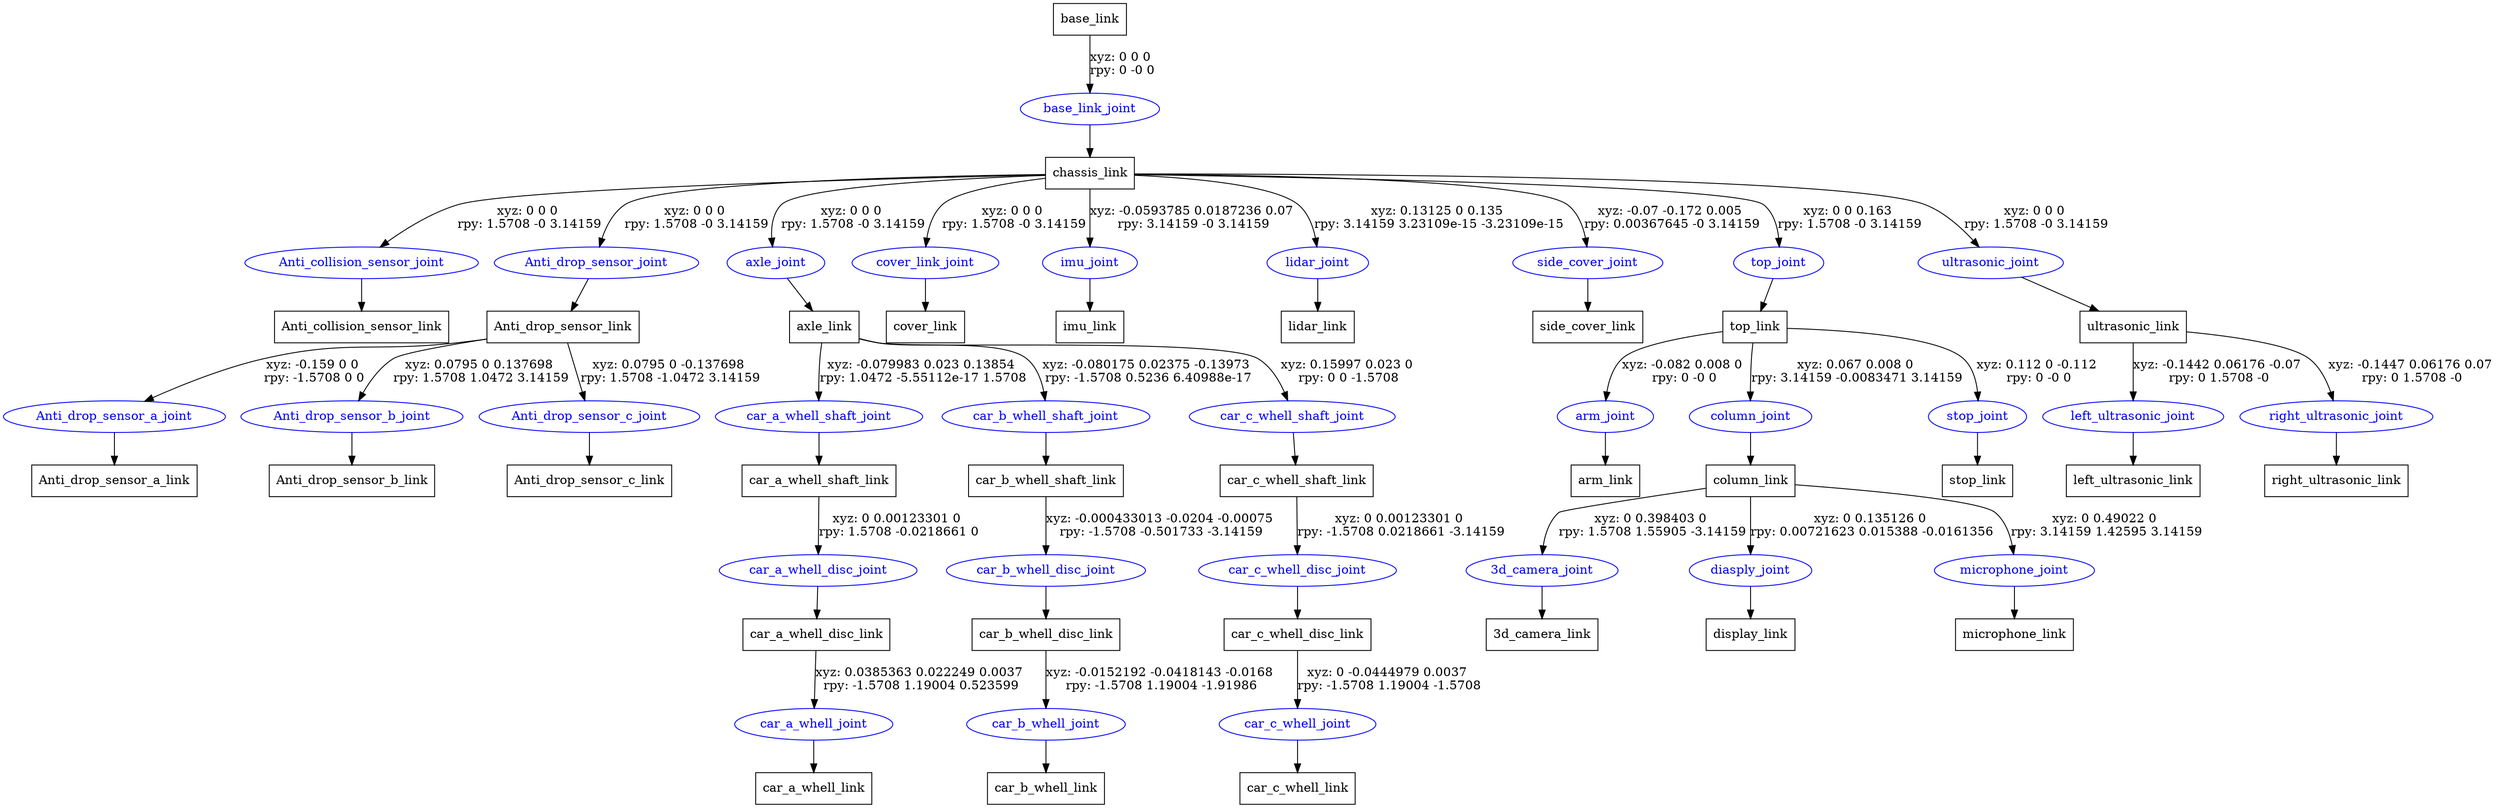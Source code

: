 digraph G {
node [shape=box];
"base_link" [label="base_link"];
"chassis_link" [label="chassis_link"];
"Anti_collision_sensor_link" [label="Anti_collision_sensor_link"];
"Anti_drop_sensor_link" [label="Anti_drop_sensor_link"];
"Anti_drop_sensor_a_link" [label="Anti_drop_sensor_a_link"];
"Anti_drop_sensor_b_link" [label="Anti_drop_sensor_b_link"];
"Anti_drop_sensor_c_link" [label="Anti_drop_sensor_c_link"];
"axle_link" [label="axle_link"];
"car_a_whell_shaft_link" [label="car_a_whell_shaft_link"];
"car_a_whell_disc_link" [label="car_a_whell_disc_link"];
"car_a_whell_link" [label="car_a_whell_link"];
"car_b_whell_shaft_link" [label="car_b_whell_shaft_link"];
"car_b_whell_disc_link" [label="car_b_whell_disc_link"];
"car_b_whell_link" [label="car_b_whell_link"];
"car_c_whell_shaft_link" [label="car_c_whell_shaft_link"];
"car_c_whell_disc_link" [label="car_c_whell_disc_link"];
"car_c_whell_link" [label="car_c_whell_link"];
"cover_link" [label="cover_link"];
"imu_link" [label="imu_link"];
"lidar_link" [label="lidar_link"];
"side_cover_link" [label="side_cover_link"];
"top_link" [label="top_link"];
"arm_link" [label="arm_link"];
"column_link" [label="column_link"];
"3d_camera_link" [label="3d_camera_link"];
"display_link" [label="display_link"];
"microphone_link" [label="microphone_link"];
"stop_link" [label="stop_link"];
"ultrasonic_link" [label="ultrasonic_link"];
"left_ultrasonic_link" [label="left_ultrasonic_link"];
"right_ultrasonic_link" [label="right_ultrasonic_link"];
node [shape=ellipse, color=blue, fontcolor=blue];
"base_link" -> "base_link_joint" [label="xyz: 0 0 0 \nrpy: 0 -0 0"]
"base_link_joint" -> "chassis_link"
"chassis_link" -> "Anti_collision_sensor_joint" [label="xyz: 0 0 0 \nrpy: 1.5708 -0 3.14159"]
"Anti_collision_sensor_joint" -> "Anti_collision_sensor_link"
"chassis_link" -> "Anti_drop_sensor_joint" [label="xyz: 0 0 0 \nrpy: 1.5708 -0 3.14159"]
"Anti_drop_sensor_joint" -> "Anti_drop_sensor_link"
"Anti_drop_sensor_link" -> "Anti_drop_sensor_a_joint" [label="xyz: -0.159 0 0 \nrpy: -1.5708 0 0"]
"Anti_drop_sensor_a_joint" -> "Anti_drop_sensor_a_link"
"Anti_drop_sensor_link" -> "Anti_drop_sensor_b_joint" [label="xyz: 0.0795 0 0.137698 \nrpy: 1.5708 1.0472 3.14159"]
"Anti_drop_sensor_b_joint" -> "Anti_drop_sensor_b_link"
"Anti_drop_sensor_link" -> "Anti_drop_sensor_c_joint" [label="xyz: 0.0795 0 -0.137698 \nrpy: 1.5708 -1.0472 3.14159"]
"Anti_drop_sensor_c_joint" -> "Anti_drop_sensor_c_link"
"chassis_link" -> "axle_joint" [label="xyz: 0 0 0 \nrpy: 1.5708 -0 3.14159"]
"axle_joint" -> "axle_link"
"axle_link" -> "car_a_whell_shaft_joint" [label="xyz: -0.079983 0.023 0.13854 \nrpy: 1.0472 -5.55112e-17 1.5708"]
"car_a_whell_shaft_joint" -> "car_a_whell_shaft_link"
"car_a_whell_shaft_link" -> "car_a_whell_disc_joint" [label="xyz: 0 0.00123301 0 \nrpy: 1.5708 -0.0218661 0"]
"car_a_whell_disc_joint" -> "car_a_whell_disc_link"
"car_a_whell_disc_link" -> "car_a_whell_joint" [label="xyz: 0.0385363 0.022249 0.0037 \nrpy: -1.5708 1.19004 0.523599"]
"car_a_whell_joint" -> "car_a_whell_link"
"axle_link" -> "car_b_whell_shaft_joint" [label="xyz: -0.080175 0.02375 -0.13973 \nrpy: -1.5708 0.5236 6.40988e-17"]
"car_b_whell_shaft_joint" -> "car_b_whell_shaft_link"
"car_b_whell_shaft_link" -> "car_b_whell_disc_joint" [label="xyz: -0.000433013 -0.0204 -0.00075 \nrpy: -1.5708 -0.501733 -3.14159"]
"car_b_whell_disc_joint" -> "car_b_whell_disc_link"
"car_b_whell_disc_link" -> "car_b_whell_joint" [label="xyz: -0.0152192 -0.0418143 -0.0168 \nrpy: -1.5708 1.19004 -1.91986"]
"car_b_whell_joint" -> "car_b_whell_link"
"axle_link" -> "car_c_whell_shaft_joint" [label="xyz: 0.15997 0.023 0 \nrpy: 0 0 -1.5708"]
"car_c_whell_shaft_joint" -> "car_c_whell_shaft_link"
"car_c_whell_shaft_link" -> "car_c_whell_disc_joint" [label="xyz: 0 0.00123301 0 \nrpy: -1.5708 0.0218661 -3.14159"]
"car_c_whell_disc_joint" -> "car_c_whell_disc_link"
"car_c_whell_disc_link" -> "car_c_whell_joint" [label="xyz: 0 -0.0444979 0.0037 \nrpy: -1.5708 1.19004 -1.5708"]
"car_c_whell_joint" -> "car_c_whell_link"
"chassis_link" -> "cover_link_joint" [label="xyz: 0 0 0 \nrpy: 1.5708 -0 3.14159"]
"cover_link_joint" -> "cover_link"
"chassis_link" -> "imu_joint" [label="xyz: -0.0593785 0.0187236 0.07 \nrpy: 3.14159 -0 3.14159"]
"imu_joint" -> "imu_link"
"chassis_link" -> "lidar_joint" [label="xyz: 0.13125 0 0.135 \nrpy: 3.14159 3.23109e-15 -3.23109e-15"]
"lidar_joint" -> "lidar_link"
"chassis_link" -> "side_cover_joint" [label="xyz: -0.07 -0.172 0.005 \nrpy: 0.00367645 -0 3.14159"]
"side_cover_joint" -> "side_cover_link"
"chassis_link" -> "top_joint" [label="xyz: 0 0 0.163 \nrpy: 1.5708 -0 3.14159"]
"top_joint" -> "top_link"
"top_link" -> "arm_joint" [label="xyz: -0.082 0.008 0 \nrpy: 0 -0 0"]
"arm_joint" -> "arm_link"
"top_link" -> "column_joint" [label="xyz: 0.067 0.008 0 \nrpy: 3.14159 -0.0083471 3.14159"]
"column_joint" -> "column_link"
"column_link" -> "3d_camera_joint" [label="xyz: 0 0.398403 0 \nrpy: 1.5708 1.55905 -3.14159"]
"3d_camera_joint" -> "3d_camera_link"
"column_link" -> "diasply_joint" [label="xyz: 0 0.135126 0 \nrpy: 0.00721623 0.015388 -0.0161356"]
"diasply_joint" -> "display_link"
"column_link" -> "microphone_joint" [label="xyz: 0 0.49022 0 \nrpy: 3.14159 1.42595 3.14159"]
"microphone_joint" -> "microphone_link"
"top_link" -> "stop_joint" [label="xyz: 0.112 0 -0.112 \nrpy: 0 -0 0"]
"stop_joint" -> "stop_link"
"chassis_link" -> "ultrasonic_joint" [label="xyz: 0 0 0 \nrpy: 1.5708 -0 3.14159"]
"ultrasonic_joint" -> "ultrasonic_link"
"ultrasonic_link" -> "left_ultrasonic_joint" [label="xyz: -0.1442 0.06176 -0.07 \nrpy: 0 1.5708 -0"]
"left_ultrasonic_joint" -> "left_ultrasonic_link"
"ultrasonic_link" -> "right_ultrasonic_joint" [label="xyz: -0.1447 0.06176 0.07 \nrpy: 0 1.5708 -0"]
"right_ultrasonic_joint" -> "right_ultrasonic_link"
}
